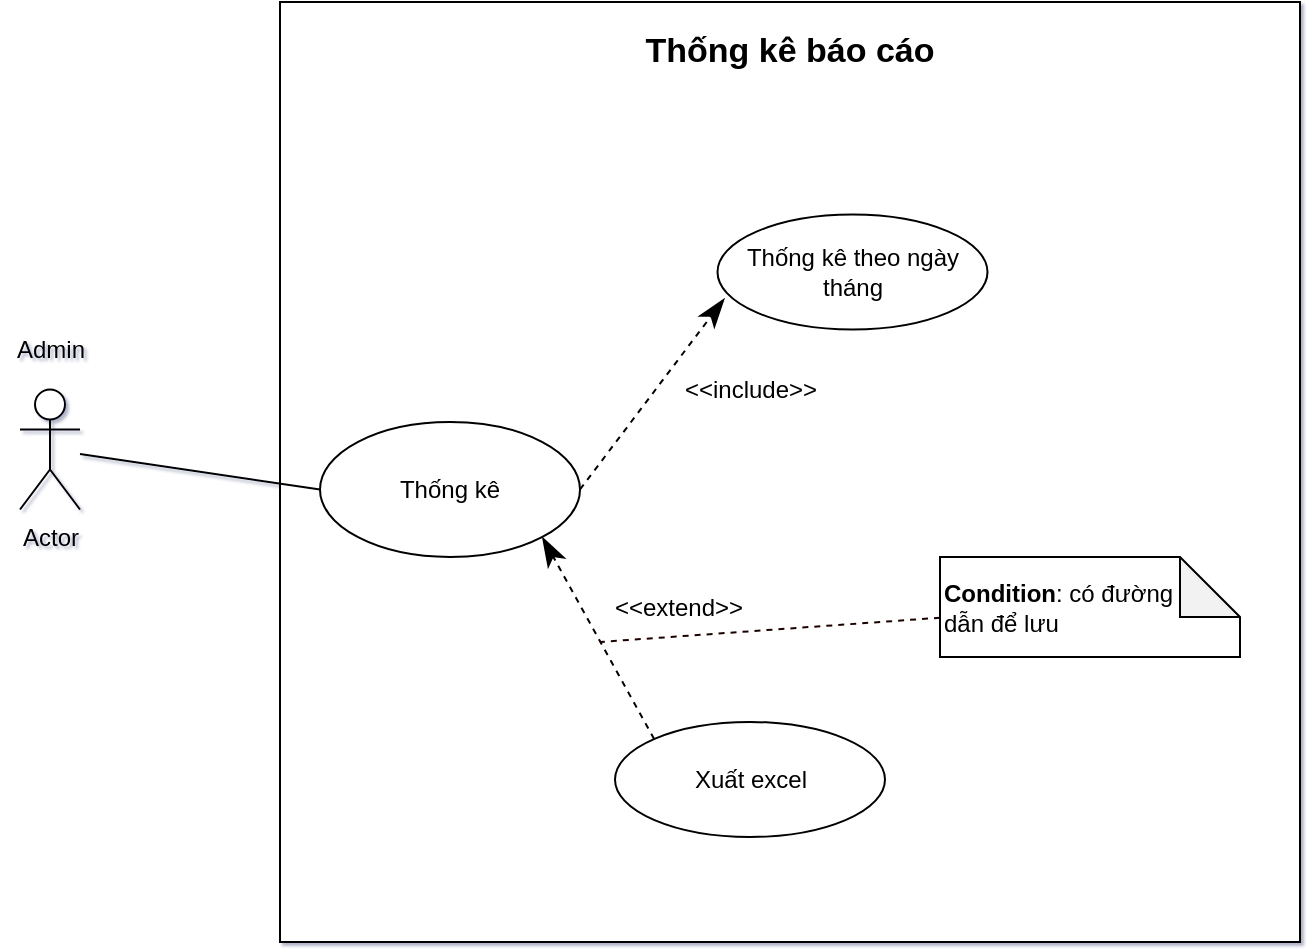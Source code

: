 <mxfile version="15.4.0" type="device"><diagram id="y4oj3PWpFVsQjeptfqh5" name="Page-1"><mxGraphModel dx="1422" dy="822" grid="0" gridSize="10" guides="1" tooltips="1" connect="1" arrows="1" fold="1" page="0" pageScale="1" pageWidth="850" pageHeight="1100" math="0" shadow="1"><root><mxCell id="0"/><mxCell id="1" parent="0"/><mxCell id="51Lh-h5vMX5hjzA-FKP--5" value="" style="rounded=0;whiteSpace=wrap;html=1;" vertex="1" parent="1"><mxGeometry x="230" y="70" width="510" height="470" as="geometry"/></mxCell><mxCell id="hxURi8bIVeW0gdQtZrZj-5" style="rounded=0;orthogonalLoop=1;jettySize=auto;html=1;entryX=0;entryY=0.5;entryDx=0;entryDy=0;endArrow=none;endFill=0;" parent="1" source="hxURi8bIVeW0gdQtZrZj-1" target="hxURi8bIVeW0gdQtZrZj-4" edge="1"><mxGeometry relative="1" as="geometry"/></mxCell><mxCell id="hxURi8bIVeW0gdQtZrZj-1" value="Actor" style="shape=umlActor;verticalLabelPosition=bottom;verticalAlign=top;html=1;outlineConnect=0;" parent="1" vertex="1"><mxGeometry x="100" y="263.75" width="30" height="60" as="geometry"/></mxCell><mxCell id="hxURi8bIVeW0gdQtZrZj-4" value="Thống kê" style="ellipse;whiteSpace=wrap;html=1;" parent="1" vertex="1"><mxGeometry x="250" y="280" width="130" height="67.5" as="geometry"/></mxCell><mxCell id="hxURi8bIVeW0gdQtZrZj-6" value="Thống kê theo ngày tháng" style="ellipse;whiteSpace=wrap;html=1;" parent="1" vertex="1"><mxGeometry x="448.75" y="176.25" width="135" height="57.5" as="geometry"/></mxCell><mxCell id="hxURi8bIVeW0gdQtZrZj-9" value="" style="endArrow=classicThin;dashed=1;endFill=1;endSize=12;html=1;rounded=0;entryX=0.026;entryY=0.73;entryDx=0;entryDy=0;exitX=1;exitY=0.5;exitDx=0;exitDy=0;entryPerimeter=0;" parent="1" source="hxURi8bIVeW0gdQtZrZj-4" target="hxURi8bIVeW0gdQtZrZj-6" edge="1"><mxGeometry width="160" relative="1" as="geometry"><mxPoint x="320" y="316.25" as="sourcePoint"/><mxPoint x="480" y="316.25" as="targetPoint"/></mxGeometry></mxCell><mxCell id="hxURi8bIVeW0gdQtZrZj-10" value="&amp;lt;&amp;lt;include&amp;gt;&amp;gt;" style="text;html=1;align=center;verticalAlign=middle;resizable=0;points=[];autosize=1;strokeColor=none;fillColor=none;" parent="1" vertex="1"><mxGeometry x="425" y="253.75" width="80" height="20" as="geometry"/></mxCell><mxCell id="51Lh-h5vMX5hjzA-FKP--1" value="Xuất excel" style="ellipse;whiteSpace=wrap;html=1;" vertex="1" parent="1"><mxGeometry x="397.5" y="430" width="135" height="57.5" as="geometry"/></mxCell><mxCell id="51Lh-h5vMX5hjzA-FKP--2" value="" style="endArrow=classicThin;dashed=1;endFill=1;endSize=12;html=1;rounded=0;exitX=0;exitY=0;exitDx=0;exitDy=0;entryX=1;entryY=1;entryDx=0;entryDy=0;" edge="1" parent="1" source="51Lh-h5vMX5hjzA-FKP--1" target="hxURi8bIVeW0gdQtZrZj-4"><mxGeometry width="160" relative="1" as="geometry"><mxPoint x="594.953" y="440.047" as="sourcePoint"/><mxPoint x="649.319" y="385.135" as="targetPoint"/><Array as="points"/></mxGeometry></mxCell><mxCell id="51Lh-h5vMX5hjzA-FKP--9" style="edgeStyle=none;rounded=0;orthogonalLoop=1;jettySize=auto;html=1;dashed=1;strokeColor=#1C0301;endArrow=none;endFill=0;" edge="1" parent="1" source="51Lh-h5vMX5hjzA-FKP--6"><mxGeometry relative="1" as="geometry"><mxPoint x="390" y="390" as="targetPoint"/></mxGeometry></mxCell><mxCell id="51Lh-h5vMX5hjzA-FKP--6" value="&lt;b&gt;Condition&lt;/b&gt;: có đường &lt;br&gt;dẫn để lưu" style="shape=note;whiteSpace=wrap;html=1;backgroundOutline=1;darkOpacity=0.05;align=left;" vertex="1" parent="1"><mxGeometry x="560" y="347.5" width="150" height="50" as="geometry"/></mxCell><mxCell id="51Lh-h5vMX5hjzA-FKP--10" value="&lt;b&gt;&lt;font style=&quot;font-size: 17px&quot;&gt;Thống kê báo cáo&lt;/font&gt;&lt;/b&gt;" style="text;html=1;strokeColor=none;fillColor=none;align=center;verticalAlign=middle;whiteSpace=wrap;rounded=0;" vertex="1" parent="1"><mxGeometry x="396.25" y="80" width="177.5" height="30" as="geometry"/></mxCell><mxCell id="51Lh-h5vMX5hjzA-FKP--11" value="Admin" style="text;html=1;align=center;verticalAlign=middle;resizable=0;points=[];autosize=1;strokeColor=none;fillColor=none;" vertex="1" parent="1"><mxGeometry x="90" y="233.75" width="50" height="20" as="geometry"/></mxCell><mxCell id="51Lh-h5vMX5hjzA-FKP--12" value="&amp;lt;&amp;lt;extend&amp;gt;&amp;gt;" style="text;html=1;align=center;verticalAlign=middle;resizable=0;points=[];autosize=1;strokeColor=none;fillColor=none;" vertex="1" parent="1"><mxGeometry x="388.75" y="362.5" width="80" height="20" as="geometry"/></mxCell></root></mxGraphModel></diagram></mxfile>